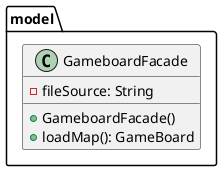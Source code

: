 @startuml
'https://plantuml.com/class-diagram

package model {
    class GameboardFacade {
    - fileSource: String
    + GameboardFacade()
    + loadMap(): GameBoard
    }
}

@enduml